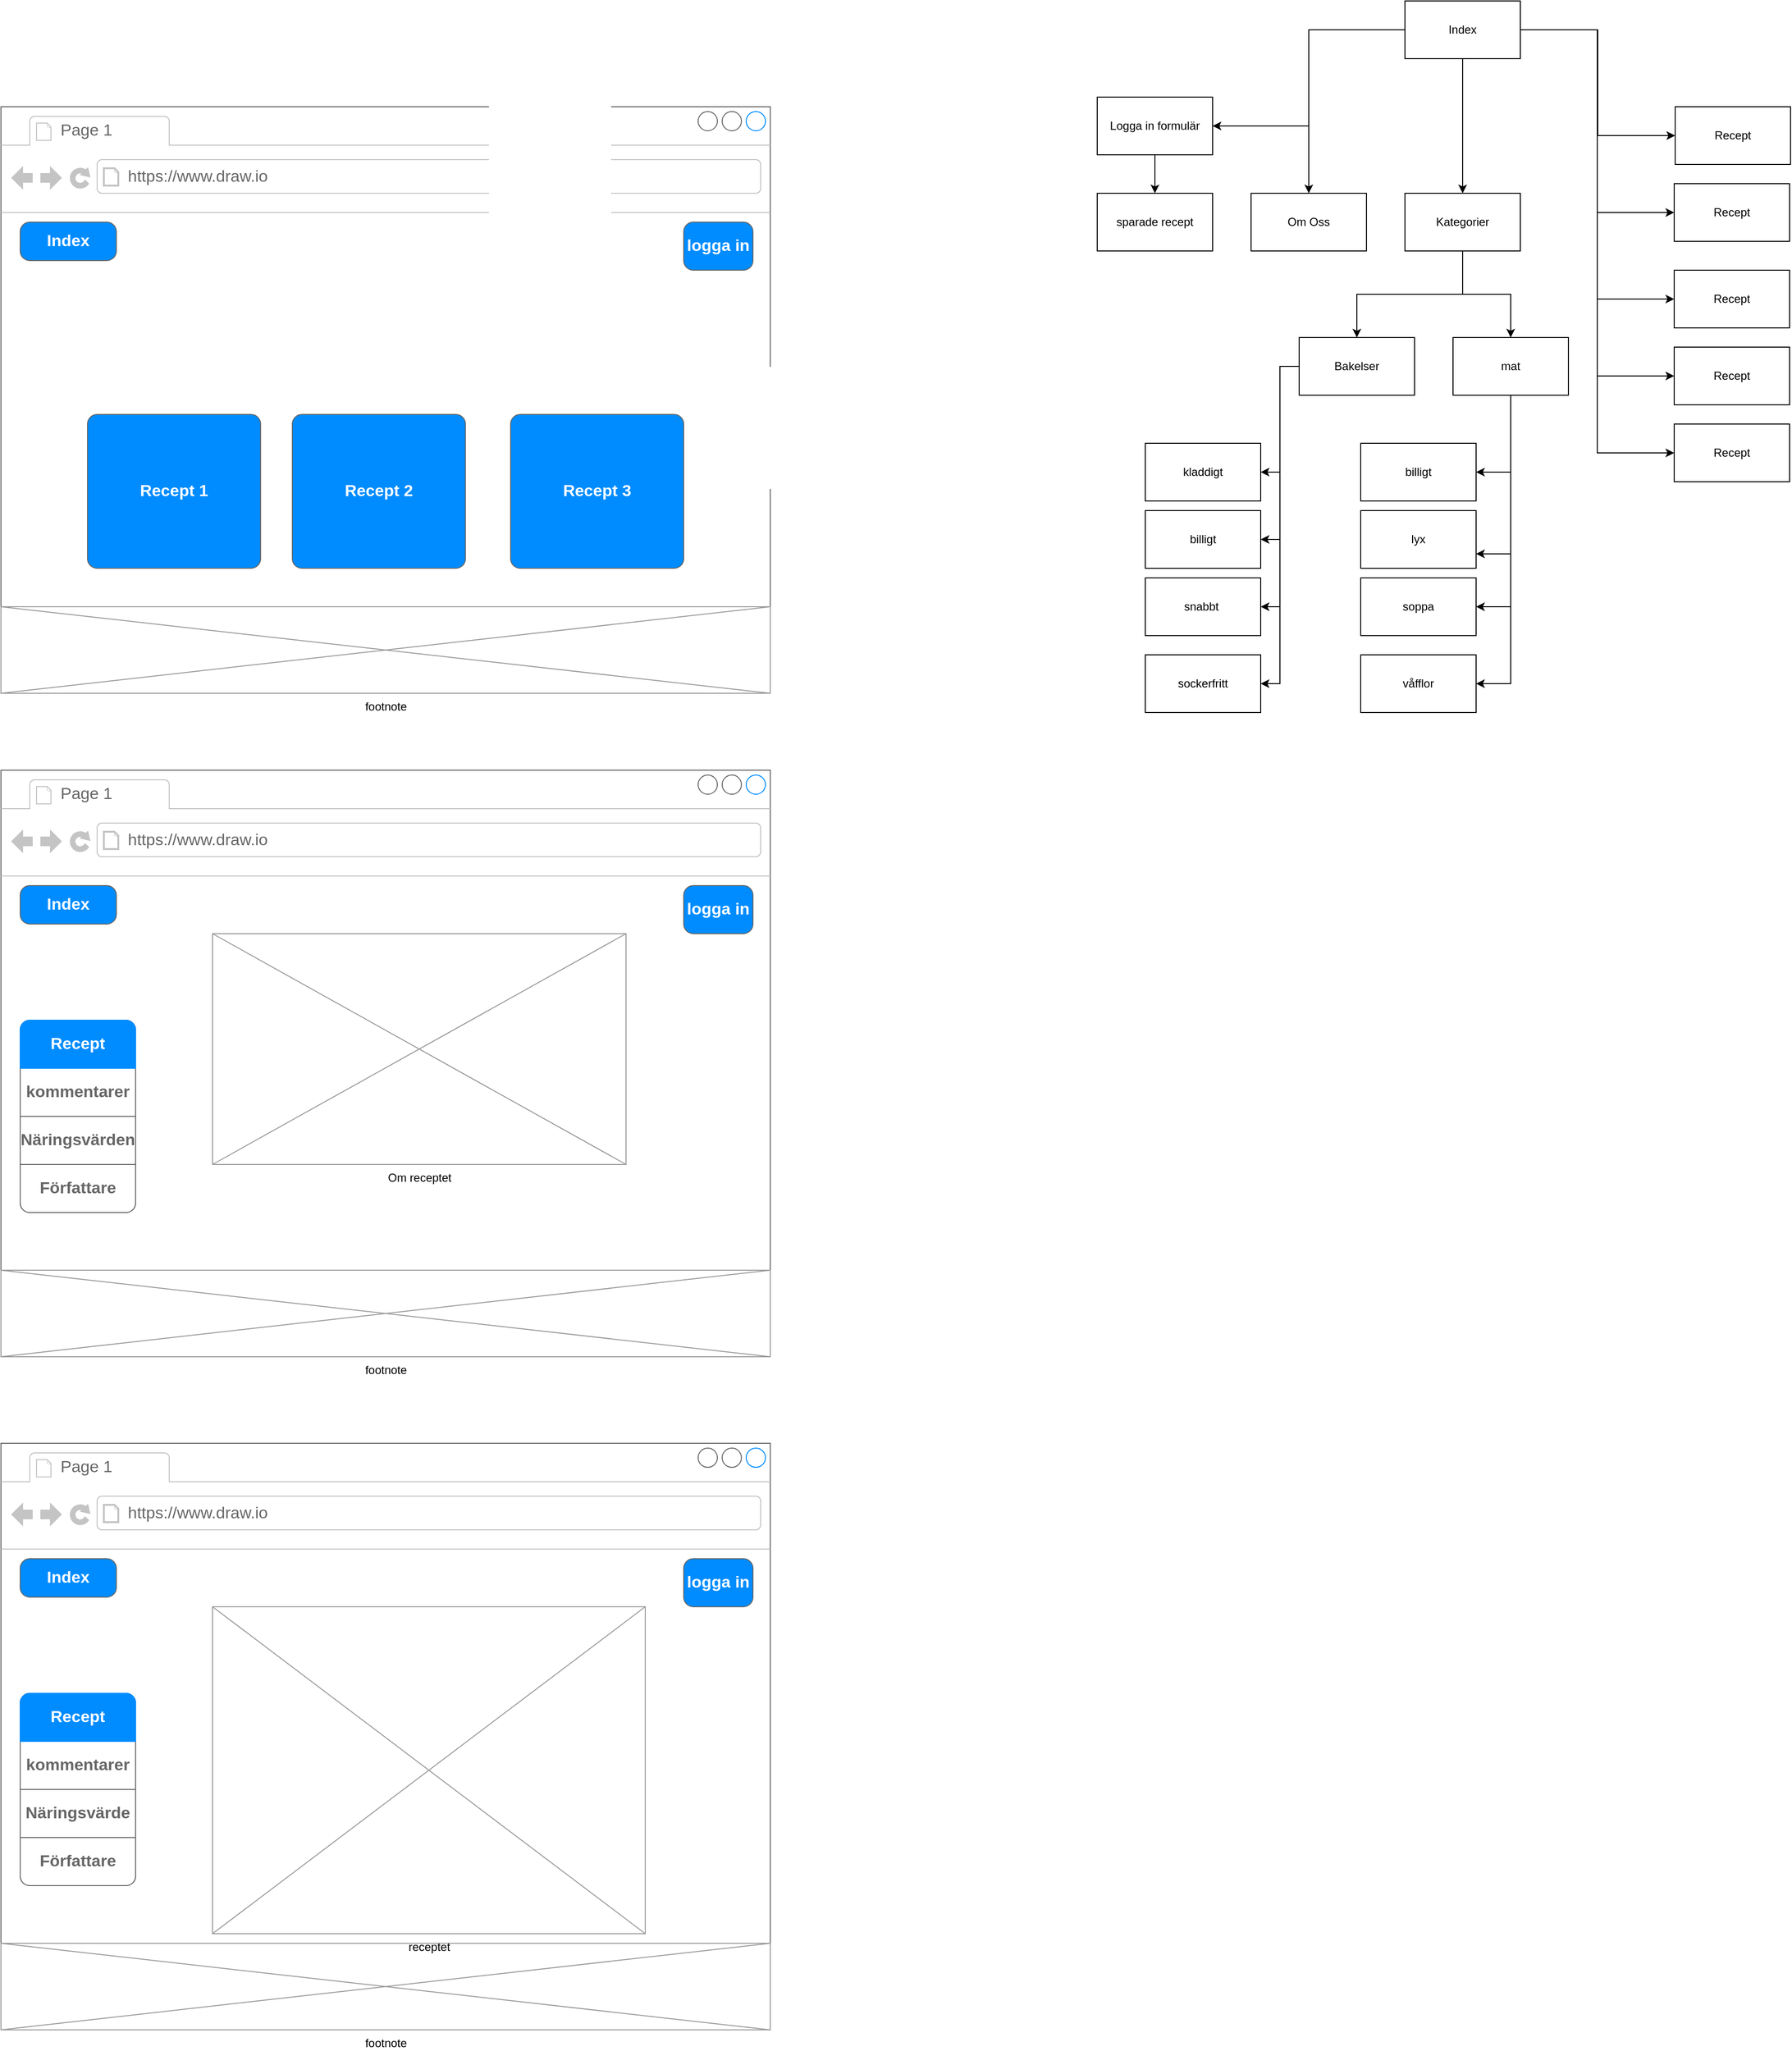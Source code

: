 <mxfile version="24.2.5" type="device">
  <diagram name="Sida-1" id="fiGuKjyxnIuODnhzarNr">
    <mxGraphModel dx="3285" dy="1074" grid="1" gridSize="10" guides="1" tooltips="1" connect="1" arrows="1" fold="1" page="1" pageScale="1" pageWidth="827" pageHeight="1169" math="0" shadow="0">
      <root>
        <mxCell id="0" />
        <mxCell id="1" parent="0" />
        <mxCell id="8HmGCwsvbgbAZ_G83APh-8" style="edgeStyle=orthogonalEdgeStyle;rounded=0;orthogonalLoop=1;jettySize=auto;html=1;entryX=0;entryY=0.5;entryDx=0;entryDy=0;" edge="1" parent="1" source="8HmGCwsvbgbAZ_G83APh-1" target="8HmGCwsvbgbAZ_G83APh-3">
          <mxGeometry relative="1" as="geometry" />
        </mxCell>
        <mxCell id="8HmGCwsvbgbAZ_G83APh-9" style="edgeStyle=orthogonalEdgeStyle;rounded=0;orthogonalLoop=1;jettySize=auto;html=1;entryX=0;entryY=0.5;entryDx=0;entryDy=0;" edge="1" parent="1" source="8HmGCwsvbgbAZ_G83APh-1" target="8HmGCwsvbgbAZ_G83APh-7">
          <mxGeometry relative="1" as="geometry" />
        </mxCell>
        <mxCell id="8HmGCwsvbgbAZ_G83APh-10" style="edgeStyle=orthogonalEdgeStyle;rounded=0;orthogonalLoop=1;jettySize=auto;html=1;entryX=0;entryY=0.5;entryDx=0;entryDy=0;" edge="1" parent="1" source="8HmGCwsvbgbAZ_G83APh-1" target="8HmGCwsvbgbAZ_G83APh-6">
          <mxGeometry relative="1" as="geometry" />
        </mxCell>
        <mxCell id="8HmGCwsvbgbAZ_G83APh-11" style="edgeStyle=orthogonalEdgeStyle;rounded=0;orthogonalLoop=1;jettySize=auto;html=1;entryX=0;entryY=0.5;entryDx=0;entryDy=0;" edge="1" parent="1" source="8HmGCwsvbgbAZ_G83APh-1" target="8HmGCwsvbgbAZ_G83APh-5">
          <mxGeometry relative="1" as="geometry" />
        </mxCell>
        <mxCell id="8HmGCwsvbgbAZ_G83APh-12" style="edgeStyle=orthogonalEdgeStyle;rounded=0;orthogonalLoop=1;jettySize=auto;html=1;entryX=0;entryY=0.5;entryDx=0;entryDy=0;" edge="1" parent="1" source="8HmGCwsvbgbAZ_G83APh-1" target="8HmGCwsvbgbAZ_G83APh-4">
          <mxGeometry relative="1" as="geometry" />
        </mxCell>
        <mxCell id="8HmGCwsvbgbAZ_G83APh-13" style="edgeStyle=orthogonalEdgeStyle;rounded=0;orthogonalLoop=1;jettySize=auto;html=1;entryX=1;entryY=0.5;entryDx=0;entryDy=0;" edge="1" parent="1" source="8HmGCwsvbgbAZ_G83APh-1" target="8HmGCwsvbgbAZ_G83APh-2">
          <mxGeometry relative="1" as="geometry" />
        </mxCell>
        <mxCell id="8HmGCwsvbgbAZ_G83APh-17" style="edgeStyle=orthogonalEdgeStyle;rounded=0;orthogonalLoop=1;jettySize=auto;html=1;entryX=0.5;entryY=0;entryDx=0;entryDy=0;" edge="1" parent="1" source="8HmGCwsvbgbAZ_G83APh-1" target="8HmGCwsvbgbAZ_G83APh-16">
          <mxGeometry relative="1" as="geometry" />
        </mxCell>
        <mxCell id="8HmGCwsvbgbAZ_G83APh-19" style="edgeStyle=orthogonalEdgeStyle;rounded=0;orthogonalLoop=1;jettySize=auto;html=1;" edge="1" parent="1" source="8HmGCwsvbgbAZ_G83APh-1" target="8HmGCwsvbgbAZ_G83APh-18">
          <mxGeometry relative="1" as="geometry" />
        </mxCell>
        <mxCell id="8HmGCwsvbgbAZ_G83APh-1" value="Index" style="rounded=0;whiteSpace=wrap;html=1;" vertex="1" parent="1">
          <mxGeometry x="340" y="110" width="120" height="60" as="geometry" />
        </mxCell>
        <mxCell id="8HmGCwsvbgbAZ_G83APh-15" style="edgeStyle=orthogonalEdgeStyle;rounded=0;orthogonalLoop=1;jettySize=auto;html=1;" edge="1" parent="1" source="8HmGCwsvbgbAZ_G83APh-2" target="8HmGCwsvbgbAZ_G83APh-14">
          <mxGeometry relative="1" as="geometry" />
        </mxCell>
        <mxCell id="8HmGCwsvbgbAZ_G83APh-2" value="Logga in formulär" style="rounded=0;whiteSpace=wrap;html=1;" vertex="1" parent="1">
          <mxGeometry x="20" y="210" width="120" height="60" as="geometry" />
        </mxCell>
        <mxCell id="8HmGCwsvbgbAZ_G83APh-3" value="Recept" style="rounded=0;whiteSpace=wrap;html=1;" vertex="1" parent="1">
          <mxGeometry x="621" y="220" width="120" height="60" as="geometry" />
        </mxCell>
        <mxCell id="8HmGCwsvbgbAZ_G83APh-4" value="Recept" style="rounded=0;whiteSpace=wrap;html=1;" vertex="1" parent="1">
          <mxGeometry x="620" y="550" width="120" height="60" as="geometry" />
        </mxCell>
        <mxCell id="8HmGCwsvbgbAZ_G83APh-5" value="Recept" style="rounded=0;whiteSpace=wrap;html=1;" vertex="1" parent="1">
          <mxGeometry x="620" y="470" width="120" height="60" as="geometry" />
        </mxCell>
        <mxCell id="8HmGCwsvbgbAZ_G83APh-6" value="Recept" style="rounded=0;whiteSpace=wrap;html=1;" vertex="1" parent="1">
          <mxGeometry x="620" y="390" width="120" height="60" as="geometry" />
        </mxCell>
        <mxCell id="8HmGCwsvbgbAZ_G83APh-7" value="Recept" style="rounded=0;whiteSpace=wrap;html=1;" vertex="1" parent="1">
          <mxGeometry x="620" y="300" width="120" height="60" as="geometry" />
        </mxCell>
        <mxCell id="8HmGCwsvbgbAZ_G83APh-14" value="sparade recept" style="rounded=0;whiteSpace=wrap;html=1;" vertex="1" parent="1">
          <mxGeometry x="20" y="310" width="120" height="60" as="geometry" />
        </mxCell>
        <mxCell id="8HmGCwsvbgbAZ_G83APh-16" value="Om Oss" style="rounded=0;whiteSpace=wrap;html=1;" vertex="1" parent="1">
          <mxGeometry x="180" y="310" width="120" height="60" as="geometry" />
        </mxCell>
        <mxCell id="8HmGCwsvbgbAZ_G83APh-22" style="edgeStyle=orthogonalEdgeStyle;rounded=0;orthogonalLoop=1;jettySize=auto;html=1;" edge="1" parent="1" source="8HmGCwsvbgbAZ_G83APh-18" target="8HmGCwsvbgbAZ_G83APh-20">
          <mxGeometry relative="1" as="geometry" />
        </mxCell>
        <mxCell id="8HmGCwsvbgbAZ_G83APh-23" style="edgeStyle=orthogonalEdgeStyle;rounded=0;orthogonalLoop=1;jettySize=auto;html=1;entryX=0.5;entryY=0;entryDx=0;entryDy=0;" edge="1" parent="1" source="8HmGCwsvbgbAZ_G83APh-18" target="8HmGCwsvbgbAZ_G83APh-21">
          <mxGeometry relative="1" as="geometry" />
        </mxCell>
        <mxCell id="8HmGCwsvbgbAZ_G83APh-18" value="Kategorier" style="rounded=0;whiteSpace=wrap;html=1;" vertex="1" parent="1">
          <mxGeometry x="340" y="310" width="120" height="60" as="geometry" />
        </mxCell>
        <mxCell id="8HmGCwsvbgbAZ_G83APh-37" style="edgeStyle=orthogonalEdgeStyle;rounded=0;orthogonalLoop=1;jettySize=auto;html=1;entryX=1;entryY=0.5;entryDx=0;entryDy=0;" edge="1" parent="1" source="8HmGCwsvbgbAZ_G83APh-20" target="8HmGCwsvbgbAZ_G83APh-24">
          <mxGeometry relative="1" as="geometry" />
        </mxCell>
        <mxCell id="8HmGCwsvbgbAZ_G83APh-38" style="edgeStyle=orthogonalEdgeStyle;rounded=0;orthogonalLoop=1;jettySize=auto;html=1;entryX=1;entryY=0.5;entryDx=0;entryDy=0;" edge="1" parent="1" source="8HmGCwsvbgbAZ_G83APh-20" target="8HmGCwsvbgbAZ_G83APh-27">
          <mxGeometry relative="1" as="geometry" />
        </mxCell>
        <mxCell id="8HmGCwsvbgbAZ_G83APh-39" style="edgeStyle=orthogonalEdgeStyle;rounded=0;orthogonalLoop=1;jettySize=auto;html=1;entryX=1;entryY=0.5;entryDx=0;entryDy=0;" edge="1" parent="1" source="8HmGCwsvbgbAZ_G83APh-20" target="8HmGCwsvbgbAZ_G83APh-26">
          <mxGeometry relative="1" as="geometry" />
        </mxCell>
        <mxCell id="8HmGCwsvbgbAZ_G83APh-40" style="edgeStyle=orthogonalEdgeStyle;rounded=0;orthogonalLoop=1;jettySize=auto;html=1;entryX=1;entryY=0.5;entryDx=0;entryDy=0;" edge="1" parent="1" source="8HmGCwsvbgbAZ_G83APh-20" target="8HmGCwsvbgbAZ_G83APh-25">
          <mxGeometry relative="1" as="geometry" />
        </mxCell>
        <mxCell id="8HmGCwsvbgbAZ_G83APh-20" value="Bakelser" style="rounded=0;whiteSpace=wrap;html=1;" vertex="1" parent="1">
          <mxGeometry x="230" y="460" width="120" height="60" as="geometry" />
        </mxCell>
        <mxCell id="8HmGCwsvbgbAZ_G83APh-32" style="edgeStyle=orthogonalEdgeStyle;rounded=0;orthogonalLoop=1;jettySize=auto;html=1;entryX=1;entryY=0.5;entryDx=0;entryDy=0;" edge="1" parent="1" source="8HmGCwsvbgbAZ_G83APh-21" target="8HmGCwsvbgbAZ_G83APh-28">
          <mxGeometry relative="1" as="geometry" />
        </mxCell>
        <mxCell id="8HmGCwsvbgbAZ_G83APh-33" style="edgeStyle=orthogonalEdgeStyle;rounded=0;orthogonalLoop=1;jettySize=auto;html=1;entryX=1;entryY=0.75;entryDx=0;entryDy=0;" edge="1" parent="1" source="8HmGCwsvbgbAZ_G83APh-21" target="8HmGCwsvbgbAZ_G83APh-29">
          <mxGeometry relative="1" as="geometry" />
        </mxCell>
        <mxCell id="8HmGCwsvbgbAZ_G83APh-35" style="edgeStyle=orthogonalEdgeStyle;rounded=0;orthogonalLoop=1;jettySize=auto;html=1;entryX=1;entryY=0.5;entryDx=0;entryDy=0;" edge="1" parent="1" source="8HmGCwsvbgbAZ_G83APh-21" target="8HmGCwsvbgbAZ_G83APh-30">
          <mxGeometry relative="1" as="geometry" />
        </mxCell>
        <mxCell id="8HmGCwsvbgbAZ_G83APh-36" style="edgeStyle=orthogonalEdgeStyle;rounded=0;orthogonalLoop=1;jettySize=auto;html=1;entryX=1;entryY=0.5;entryDx=0;entryDy=0;" edge="1" parent="1" source="8HmGCwsvbgbAZ_G83APh-21" target="8HmGCwsvbgbAZ_G83APh-31">
          <mxGeometry relative="1" as="geometry" />
        </mxCell>
        <mxCell id="8HmGCwsvbgbAZ_G83APh-21" value="mat" style="rounded=0;whiteSpace=wrap;html=1;" vertex="1" parent="1">
          <mxGeometry x="390" y="460" width="120" height="60" as="geometry" />
        </mxCell>
        <mxCell id="8HmGCwsvbgbAZ_G83APh-24" value="kladdigt" style="rounded=0;whiteSpace=wrap;html=1;" vertex="1" parent="1">
          <mxGeometry x="70" y="570" width="120" height="60" as="geometry" />
        </mxCell>
        <mxCell id="8HmGCwsvbgbAZ_G83APh-25" value="sockerfritt" style="rounded=0;whiteSpace=wrap;html=1;" vertex="1" parent="1">
          <mxGeometry x="70" y="790" width="120" height="60" as="geometry" />
        </mxCell>
        <mxCell id="8HmGCwsvbgbAZ_G83APh-26" value="snabbt&amp;nbsp;" style="rounded=0;whiteSpace=wrap;html=1;" vertex="1" parent="1">
          <mxGeometry x="70" y="710" width="120" height="60" as="geometry" />
        </mxCell>
        <mxCell id="8HmGCwsvbgbAZ_G83APh-27" value="billigt" style="rounded=0;whiteSpace=wrap;html=1;" vertex="1" parent="1">
          <mxGeometry x="70" y="640" width="120" height="60" as="geometry" />
        </mxCell>
        <mxCell id="8HmGCwsvbgbAZ_G83APh-28" value="billigt" style="rounded=0;whiteSpace=wrap;html=1;" vertex="1" parent="1">
          <mxGeometry x="294" y="570" width="120" height="60" as="geometry" />
        </mxCell>
        <mxCell id="8HmGCwsvbgbAZ_G83APh-29" value="lyx" style="rounded=0;whiteSpace=wrap;html=1;" vertex="1" parent="1">
          <mxGeometry x="294" y="640" width="120" height="60" as="geometry" />
        </mxCell>
        <mxCell id="8HmGCwsvbgbAZ_G83APh-30" value="soppa" style="rounded=0;whiteSpace=wrap;html=1;" vertex="1" parent="1">
          <mxGeometry x="294" y="710" width="120" height="60" as="geometry" />
        </mxCell>
        <mxCell id="8HmGCwsvbgbAZ_G83APh-31" value="våfflor" style="rounded=0;whiteSpace=wrap;html=1;" vertex="1" parent="1">
          <mxGeometry x="294" y="790" width="120" height="60" as="geometry" />
        </mxCell>
        <mxCell id="8HmGCwsvbgbAZ_G83APh-41" value="" style="strokeWidth=1;shadow=0;dashed=0;align=center;html=1;shape=mxgraph.mockup.containers.browserWindow;rSize=0;strokeColor=#666666;strokeColor2=#008cff;strokeColor3=#c4c4c4;mainText=,;recursiveResize=0;" vertex="1" parent="1">
          <mxGeometry x="-1120" y="220" width="800" height="610" as="geometry" />
        </mxCell>
        <mxCell id="8HmGCwsvbgbAZ_G83APh-42" value="Page 1" style="strokeWidth=1;shadow=0;dashed=0;align=center;html=1;shape=mxgraph.mockup.containers.anchor;fontSize=17;fontColor=#666666;align=left;whiteSpace=wrap;" vertex="1" parent="8HmGCwsvbgbAZ_G83APh-41">
          <mxGeometry x="60" y="12" width="110" height="26" as="geometry" />
        </mxCell>
        <mxCell id="8HmGCwsvbgbAZ_G83APh-43" value="https://www.draw.io" style="strokeWidth=1;shadow=0;dashed=0;align=center;html=1;shape=mxgraph.mockup.containers.anchor;rSize=0;fontSize=17;fontColor=#666666;align=left;" vertex="1" parent="8HmGCwsvbgbAZ_G83APh-41">
          <mxGeometry x="130" y="60" width="250" height="26" as="geometry" />
        </mxCell>
        <mxCell id="8HmGCwsvbgbAZ_G83APh-44" value="Index" style="strokeWidth=1;shadow=0;dashed=0;align=center;html=1;shape=mxgraph.mockup.buttons.button;strokeColor=#666666;fontColor=#ffffff;mainText=;buttonStyle=round;fontSize=17;fontStyle=1;fillColor=#008cff;whiteSpace=wrap;" vertex="1" parent="8HmGCwsvbgbAZ_G83APh-41">
          <mxGeometry x="20" y="120" width="100" height="40" as="geometry" />
        </mxCell>
        <mxCell id="8HmGCwsvbgbAZ_G83APh-45" value="Recept 1" style="strokeWidth=1;shadow=0;dashed=0;align=center;html=1;shape=mxgraph.mockup.buttons.button;strokeColor=#666666;fontColor=#ffffff;mainText=;buttonStyle=round;fontSize=17;fontStyle=1;fillColor=#008cff;whiteSpace=wrap;" vertex="1" parent="8HmGCwsvbgbAZ_G83APh-41">
          <mxGeometry x="90" y="320" width="180" height="160" as="geometry" />
        </mxCell>
        <mxCell id="8HmGCwsvbgbAZ_G83APh-46" value="Recept 2" style="strokeWidth=1;shadow=0;dashed=0;align=center;html=1;shape=mxgraph.mockup.buttons.button;strokeColor=#666666;fontColor=#ffffff;mainText=;buttonStyle=round;fontSize=17;fontStyle=1;fillColor=#008cff;whiteSpace=wrap;" vertex="1" parent="8HmGCwsvbgbAZ_G83APh-41">
          <mxGeometry x="303" y="320" width="180" height="160" as="geometry" />
        </mxCell>
        <mxCell id="8HmGCwsvbgbAZ_G83APh-47" value="Recept 3" style="strokeWidth=1;shadow=0;dashed=0;align=center;html=1;shape=mxgraph.mockup.buttons.button;strokeColor=#666666;fontColor=#ffffff;mainText=;buttonStyle=round;fontSize=17;fontStyle=1;fillColor=#008cff;whiteSpace=wrap;" vertex="1" parent="8HmGCwsvbgbAZ_G83APh-41">
          <mxGeometry x="530" y="320" width="180" height="160" as="geometry" />
        </mxCell>
        <mxCell id="8HmGCwsvbgbAZ_G83APh-49" value="logga in" style="strokeWidth=1;shadow=0;dashed=0;align=center;html=1;shape=mxgraph.mockup.buttons.button;strokeColor=#666666;fontColor=#ffffff;mainText=;buttonStyle=round;fontSize=17;fontStyle=1;fillColor=#008cff;whiteSpace=wrap;" vertex="1" parent="8HmGCwsvbgbAZ_G83APh-41">
          <mxGeometry x="710" y="120" width="72" height="50" as="geometry" />
        </mxCell>
        <mxCell id="8HmGCwsvbgbAZ_G83APh-50" value="footnote" style="verticalLabelPosition=bottom;shadow=0;dashed=0;align=center;html=1;verticalAlign=top;strokeWidth=1;shape=mxgraph.mockup.graphics.simpleIcon;strokeColor=#999999;" vertex="1" parent="8HmGCwsvbgbAZ_G83APh-41">
          <mxGeometry y="520" width="800" height="90" as="geometry" />
        </mxCell>
        <mxCell id="8HmGCwsvbgbAZ_G83APh-92" value="" style="strokeWidth=1;shadow=0;dashed=0;align=center;html=1;shape=mxgraph.mockup.containers.browserWindow;rSize=0;strokeColor=#666666;strokeColor2=#008cff;strokeColor3=#c4c4c4;mainText=,;recursiveResize=0;" vertex="1" parent="1">
          <mxGeometry x="-1120" y="910" width="800" height="610" as="geometry" />
        </mxCell>
        <mxCell id="8HmGCwsvbgbAZ_G83APh-93" value="Page 1" style="strokeWidth=1;shadow=0;dashed=0;align=center;html=1;shape=mxgraph.mockup.containers.anchor;fontSize=17;fontColor=#666666;align=left;whiteSpace=wrap;" vertex="1" parent="8HmGCwsvbgbAZ_G83APh-92">
          <mxGeometry x="60" y="12" width="110" height="26" as="geometry" />
        </mxCell>
        <mxCell id="8HmGCwsvbgbAZ_G83APh-94" value="https://www.draw.io" style="strokeWidth=1;shadow=0;dashed=0;align=center;html=1;shape=mxgraph.mockup.containers.anchor;rSize=0;fontSize=17;fontColor=#666666;align=left;" vertex="1" parent="8HmGCwsvbgbAZ_G83APh-92">
          <mxGeometry x="130" y="60" width="250" height="26" as="geometry" />
        </mxCell>
        <mxCell id="8HmGCwsvbgbAZ_G83APh-95" value="Index" style="strokeWidth=1;shadow=0;dashed=0;align=center;html=1;shape=mxgraph.mockup.buttons.button;strokeColor=#666666;fontColor=#ffffff;mainText=;buttonStyle=round;fontSize=17;fontStyle=1;fillColor=#008cff;whiteSpace=wrap;" vertex="1" parent="8HmGCwsvbgbAZ_G83APh-92">
          <mxGeometry x="20" y="120" width="100" height="40" as="geometry" />
        </mxCell>
        <mxCell id="8HmGCwsvbgbAZ_G83APh-96" value="logga in" style="strokeWidth=1;shadow=0;dashed=0;align=center;html=1;shape=mxgraph.mockup.buttons.button;strokeColor=#666666;fontColor=#ffffff;mainText=;buttonStyle=round;fontSize=17;fontStyle=1;fillColor=#008cff;whiteSpace=wrap;" vertex="1" parent="8HmGCwsvbgbAZ_G83APh-92">
          <mxGeometry x="710" y="120" width="72" height="50" as="geometry" />
        </mxCell>
        <mxCell id="8HmGCwsvbgbAZ_G83APh-97" value="footnote" style="verticalLabelPosition=bottom;shadow=0;dashed=0;align=center;html=1;verticalAlign=top;strokeWidth=1;shape=mxgraph.mockup.graphics.simpleIcon;strokeColor=#999999;" vertex="1" parent="8HmGCwsvbgbAZ_G83APh-92">
          <mxGeometry y="520" width="800" height="90" as="geometry" />
        </mxCell>
        <mxCell id="8HmGCwsvbgbAZ_G83APh-98" value="" style="strokeWidth=1;shadow=0;dashed=0;align=center;html=1;shape=mxgraph.mockup.rrect;rSize=10;strokeColor=#666666;" vertex="1" parent="8HmGCwsvbgbAZ_G83APh-92">
          <mxGeometry x="20" y="260" width="120" height="200" as="geometry" />
        </mxCell>
        <mxCell id="8HmGCwsvbgbAZ_G83APh-99" value="kommentarer" style="strokeColor=inherit;fillColor=inherit;gradientColor=inherit;strokeWidth=1;shadow=0;dashed=0;align=center;html=1;shape=mxgraph.mockup.rrect;rSize=0;fontSize=17;fontColor=#666666;fontStyle=1;resizeWidth=1;whiteSpace=wrap;" vertex="1" parent="8HmGCwsvbgbAZ_G83APh-98">
          <mxGeometry width="120" height="50" relative="1" as="geometry">
            <mxPoint y="50" as="offset" />
          </mxGeometry>
        </mxCell>
        <mxCell id="8HmGCwsvbgbAZ_G83APh-100" value="Näringsvärden" style="strokeColor=inherit;fillColor=inherit;gradientColor=inherit;strokeWidth=1;shadow=0;dashed=0;align=center;html=1;shape=mxgraph.mockup.rrect;rSize=0;fontSize=17;fontColor=#666666;fontStyle=1;resizeWidth=1;whiteSpace=wrap;" vertex="1" parent="8HmGCwsvbgbAZ_G83APh-98">
          <mxGeometry width="120" height="50" relative="1" as="geometry">
            <mxPoint y="100" as="offset" />
          </mxGeometry>
        </mxCell>
        <mxCell id="8HmGCwsvbgbAZ_G83APh-101" value="Författare" style="strokeColor=inherit;fillColor=inherit;gradientColor=inherit;strokeWidth=1;shadow=0;dashed=0;align=center;html=1;shape=mxgraph.mockup.bottomButton;rSize=10;fontSize=17;fontColor=#666666;fontStyle=1;resizeWidth=1;whiteSpace=wrap;" vertex="1" parent="8HmGCwsvbgbAZ_G83APh-98">
          <mxGeometry y="1" width="120" height="50" relative="1" as="geometry">
            <mxPoint y="-50" as="offset" />
          </mxGeometry>
        </mxCell>
        <mxCell id="8HmGCwsvbgbAZ_G83APh-102" value="Recept" style="strokeWidth=1;shadow=0;dashed=0;align=center;html=1;shape=mxgraph.mockup.topButton;rSize=10;fontSize=17;fontColor=#ffffff;fontStyle=1;fillColor=#008cff;strokeColor=#008cff;resizeWidth=1;whiteSpace=wrap;" vertex="1" parent="8HmGCwsvbgbAZ_G83APh-98">
          <mxGeometry width="120" height="50" relative="1" as="geometry" />
        </mxCell>
        <mxCell id="8HmGCwsvbgbAZ_G83APh-103" value="Om receptet" style="verticalLabelPosition=bottom;shadow=0;dashed=0;align=center;html=1;verticalAlign=top;strokeWidth=1;shape=mxgraph.mockup.graphics.simpleIcon;strokeColor=#999999;" vertex="1" parent="8HmGCwsvbgbAZ_G83APh-92">
          <mxGeometry x="220" y="170" width="430" height="240" as="geometry" />
        </mxCell>
        <mxCell id="8HmGCwsvbgbAZ_G83APh-104" value="" style="strokeWidth=1;shadow=0;dashed=0;align=center;html=1;shape=mxgraph.mockup.containers.browserWindow;rSize=0;strokeColor=#666666;strokeColor2=#008cff;strokeColor3=#c4c4c4;mainText=,;recursiveResize=0;" vertex="1" parent="1">
          <mxGeometry x="-1120" y="1610" width="800" height="610" as="geometry" />
        </mxCell>
        <mxCell id="8HmGCwsvbgbAZ_G83APh-105" value="Page 1" style="strokeWidth=1;shadow=0;dashed=0;align=center;html=1;shape=mxgraph.mockup.containers.anchor;fontSize=17;fontColor=#666666;align=left;whiteSpace=wrap;" vertex="1" parent="8HmGCwsvbgbAZ_G83APh-104">
          <mxGeometry x="60" y="12" width="110" height="26" as="geometry" />
        </mxCell>
        <mxCell id="8HmGCwsvbgbAZ_G83APh-106" value="https://www.draw.io" style="strokeWidth=1;shadow=0;dashed=0;align=center;html=1;shape=mxgraph.mockup.containers.anchor;rSize=0;fontSize=17;fontColor=#666666;align=left;" vertex="1" parent="8HmGCwsvbgbAZ_G83APh-104">
          <mxGeometry x="130" y="60" width="250" height="26" as="geometry" />
        </mxCell>
        <mxCell id="8HmGCwsvbgbAZ_G83APh-107" value="Index" style="strokeWidth=1;shadow=0;dashed=0;align=center;html=1;shape=mxgraph.mockup.buttons.button;strokeColor=#666666;fontColor=#ffffff;mainText=;buttonStyle=round;fontSize=17;fontStyle=1;fillColor=#008cff;whiteSpace=wrap;" vertex="1" parent="8HmGCwsvbgbAZ_G83APh-104">
          <mxGeometry x="20" y="120" width="100" height="40" as="geometry" />
        </mxCell>
        <mxCell id="8HmGCwsvbgbAZ_G83APh-108" value="logga in" style="strokeWidth=1;shadow=0;dashed=0;align=center;html=1;shape=mxgraph.mockup.buttons.button;strokeColor=#666666;fontColor=#ffffff;mainText=;buttonStyle=round;fontSize=17;fontStyle=1;fillColor=#008cff;whiteSpace=wrap;" vertex="1" parent="8HmGCwsvbgbAZ_G83APh-104">
          <mxGeometry x="710" y="120" width="72" height="50" as="geometry" />
        </mxCell>
        <mxCell id="8HmGCwsvbgbAZ_G83APh-109" value="footnote" style="verticalLabelPosition=bottom;shadow=0;dashed=0;align=center;html=1;verticalAlign=top;strokeWidth=1;shape=mxgraph.mockup.graphics.simpleIcon;strokeColor=#999999;" vertex="1" parent="8HmGCwsvbgbAZ_G83APh-104">
          <mxGeometry y="520" width="800" height="90" as="geometry" />
        </mxCell>
        <mxCell id="8HmGCwsvbgbAZ_G83APh-110" value="" style="strokeWidth=1;shadow=0;dashed=0;align=center;html=1;shape=mxgraph.mockup.rrect;rSize=10;strokeColor=#666666;" vertex="1" parent="8HmGCwsvbgbAZ_G83APh-104">
          <mxGeometry x="20" y="260" width="120" height="200" as="geometry" />
        </mxCell>
        <mxCell id="8HmGCwsvbgbAZ_G83APh-111" value="kommentarer" style="strokeColor=inherit;fillColor=inherit;gradientColor=inherit;strokeWidth=1;shadow=0;dashed=0;align=center;html=1;shape=mxgraph.mockup.rrect;rSize=0;fontSize=17;fontColor=#666666;fontStyle=1;resizeWidth=1;whiteSpace=wrap;" vertex="1" parent="8HmGCwsvbgbAZ_G83APh-110">
          <mxGeometry width="120" height="50" relative="1" as="geometry">
            <mxPoint y="50" as="offset" />
          </mxGeometry>
        </mxCell>
        <mxCell id="8HmGCwsvbgbAZ_G83APh-112" value="Näringsvärde" style="strokeColor=inherit;fillColor=inherit;gradientColor=inherit;strokeWidth=1;shadow=0;dashed=0;align=center;html=1;shape=mxgraph.mockup.rrect;rSize=0;fontSize=17;fontColor=#666666;fontStyle=1;resizeWidth=1;whiteSpace=wrap;" vertex="1" parent="8HmGCwsvbgbAZ_G83APh-110">
          <mxGeometry width="120" height="50" relative="1" as="geometry">
            <mxPoint y="100" as="offset" />
          </mxGeometry>
        </mxCell>
        <mxCell id="8HmGCwsvbgbAZ_G83APh-113" value="Författare" style="strokeColor=inherit;fillColor=inherit;gradientColor=inherit;strokeWidth=1;shadow=0;dashed=0;align=center;html=1;shape=mxgraph.mockup.bottomButton;rSize=10;fontSize=17;fontColor=#666666;fontStyle=1;resizeWidth=1;whiteSpace=wrap;" vertex="1" parent="8HmGCwsvbgbAZ_G83APh-110">
          <mxGeometry y="1" width="120" height="50" relative="1" as="geometry">
            <mxPoint y="-50" as="offset" />
          </mxGeometry>
        </mxCell>
        <mxCell id="8HmGCwsvbgbAZ_G83APh-114" value="Recept" style="strokeWidth=1;shadow=0;dashed=0;align=center;html=1;shape=mxgraph.mockup.topButton;rSize=10;fontSize=17;fontColor=#ffffff;fontStyle=1;fillColor=#008cff;strokeColor=#008cff;resizeWidth=1;whiteSpace=wrap;" vertex="1" parent="8HmGCwsvbgbAZ_G83APh-110">
          <mxGeometry width="120" height="50" relative="1" as="geometry" />
        </mxCell>
        <mxCell id="8HmGCwsvbgbAZ_G83APh-115" value="receptet" style="verticalLabelPosition=bottom;shadow=0;dashed=0;align=center;html=1;verticalAlign=top;strokeWidth=1;shape=mxgraph.mockup.graphics.simpleIcon;strokeColor=#999999;" vertex="1" parent="8HmGCwsvbgbAZ_G83APh-104">
          <mxGeometry x="220" y="170" width="450" height="340" as="geometry" />
        </mxCell>
      </root>
    </mxGraphModel>
  </diagram>
</mxfile>
